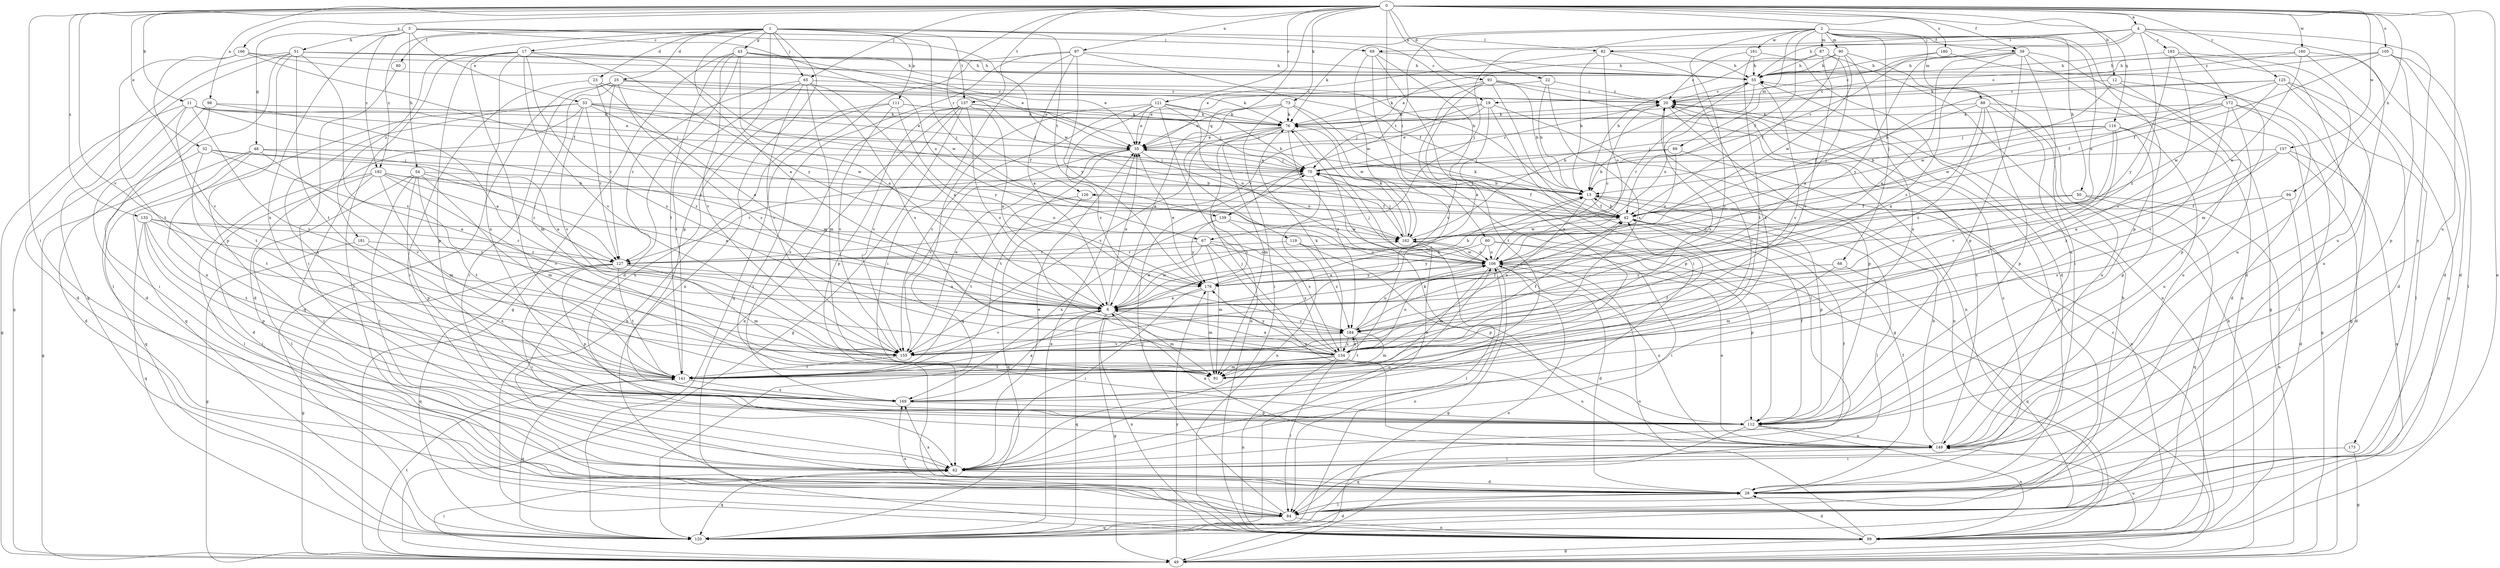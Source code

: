 strict digraph  {
0;
1;
2;
3;
4;
6;
11;
12;
13;
17;
19;
20;
22;
23;
25;
28;
32;
33;
35;
39;
42;
43;
48;
49;
50;
51;
54;
55;
60;
62;
65;
67;
68;
69;
70;
73;
76;
80;
82;
84;
87;
88;
89;
90;
91;
93;
94;
97;
98;
99;
105;
106;
111;
112;
116;
119;
120;
121;
125;
126;
127;
133;
134;
137;
139;
141;
148;
155;
157;
160;
161;
162;
166;
169;
172;
173;
176;
180;
181;
182;
183;
184;
0 -> 4  [label=a];
0 -> 11  [label=b];
0 -> 12  [label=b];
0 -> 22  [label=d];
0 -> 32  [label=e];
0 -> 39  [label=f];
0 -> 60  [label=i];
0 -> 62  [label=i];
0 -> 65  [label=j];
0 -> 73  [label=k];
0 -> 93  [label=n];
0 -> 94  [label=n];
0 -> 97  [label=n];
0 -> 98  [label=n];
0 -> 99  [label=n];
0 -> 105  [label=o];
0 -> 116  [label=q];
0 -> 119  [label=q];
0 -> 121  [label=r];
0 -> 125  [label=r];
0 -> 126  [label=r];
0 -> 133  [label=s];
0 -> 137  [label=t];
0 -> 148  [label=u];
0 -> 155  [label=v];
0 -> 157  [label=w];
0 -> 160  [label=w];
0 -> 166  [label=x];
0 -> 180  [label=z];
1 -> 6  [label=a];
1 -> 17  [label=c];
1 -> 19  [label=c];
1 -> 23  [label=d];
1 -> 25  [label=d];
1 -> 43  [label=g];
1 -> 65  [label=j];
1 -> 67  [label=j];
1 -> 80  [label=l];
1 -> 82  [label=l];
1 -> 99  [label=n];
1 -> 111  [label=p];
1 -> 112  [label=p];
1 -> 137  [label=t];
1 -> 139  [label=t];
1 -> 181  [label=z];
1 -> 182  [label=z];
2 -> 39  [label=f];
2 -> 42  [label=f];
2 -> 50  [label=h];
2 -> 67  [label=j];
2 -> 68  [label=j];
2 -> 76  [label=k];
2 -> 87  [label=m];
2 -> 88  [label=m];
2 -> 89  [label=m];
2 -> 90  [label=m];
2 -> 106  [label=o];
2 -> 112  [label=p];
2 -> 139  [label=t];
2 -> 161  [label=w];
2 -> 169  [label=x];
3 -> 33  [label=e];
3 -> 48  [label=g];
3 -> 51  [label=h];
3 -> 54  [label=h];
3 -> 69  [label=j];
3 -> 106  [label=o];
3 -> 162  [label=w];
3 -> 169  [label=x];
3 -> 182  [label=z];
4 -> 55  [label=h];
4 -> 69  [label=j];
4 -> 82  [label=l];
4 -> 126  [label=r];
4 -> 148  [label=u];
4 -> 172  [label=y];
4 -> 173  [label=y];
4 -> 183  [label=z];
4 -> 184  [label=z];
6 -> 13  [label=b];
6 -> 35  [label=e];
6 -> 49  [label=g];
6 -> 91  [label=m];
6 -> 99  [label=n];
6 -> 120  [label=q];
6 -> 155  [label=v];
6 -> 162  [label=w];
6 -> 184  [label=z];
11 -> 28  [label=d];
11 -> 35  [label=e];
11 -> 49  [label=g];
11 -> 70  [label=j];
11 -> 76  [label=k];
11 -> 141  [label=t];
11 -> 155  [label=v];
11 -> 176  [label=y];
12 -> 19  [label=c];
12 -> 49  [label=g];
12 -> 112  [label=p];
12 -> 162  [label=w];
13 -> 42  [label=f];
13 -> 70  [label=j];
13 -> 84  [label=l];
13 -> 112  [label=p];
13 -> 134  [label=s];
17 -> 35  [label=e];
17 -> 55  [label=h];
17 -> 84  [label=l];
17 -> 112  [label=p];
17 -> 134  [label=s];
17 -> 141  [label=t];
17 -> 155  [label=v];
17 -> 169  [label=x];
17 -> 176  [label=y];
19 -> 49  [label=g];
19 -> 70  [label=j];
19 -> 76  [label=k];
19 -> 99  [label=n];
19 -> 127  [label=r];
19 -> 141  [label=t];
20 -> 76  [label=k];
20 -> 112  [label=p];
20 -> 134  [label=s];
22 -> 13  [label=b];
22 -> 20  [label=c];
22 -> 35  [label=e];
22 -> 134  [label=s];
23 -> 6  [label=a];
23 -> 20  [label=c];
23 -> 35  [label=e];
23 -> 62  [label=i];
23 -> 184  [label=z];
25 -> 20  [label=c];
25 -> 62  [label=i];
25 -> 76  [label=k];
25 -> 91  [label=m];
25 -> 120  [label=q];
25 -> 127  [label=r];
25 -> 134  [label=s];
28 -> 20  [label=c];
28 -> 42  [label=f];
28 -> 84  [label=l];
28 -> 169  [label=x];
32 -> 6  [label=a];
32 -> 28  [label=d];
32 -> 70  [label=j];
32 -> 127  [label=r];
32 -> 141  [label=t];
33 -> 28  [label=d];
33 -> 35  [label=e];
33 -> 42  [label=f];
33 -> 76  [label=k];
33 -> 120  [label=q];
33 -> 127  [label=r];
33 -> 155  [label=v];
33 -> 162  [label=w];
33 -> 169  [label=x];
35 -> 70  [label=j];
35 -> 106  [label=o];
35 -> 141  [label=t];
35 -> 155  [label=v];
39 -> 6  [label=a];
39 -> 49  [label=g];
39 -> 55  [label=h];
39 -> 62  [label=i];
39 -> 99  [label=n];
39 -> 112  [label=p];
39 -> 176  [label=y];
39 -> 184  [label=z];
42 -> 13  [label=b];
42 -> 76  [label=k];
42 -> 162  [label=w];
43 -> 6  [label=a];
43 -> 13  [label=b];
43 -> 28  [label=d];
43 -> 42  [label=f];
43 -> 49  [label=g];
43 -> 55  [label=h];
43 -> 141  [label=t];
43 -> 155  [label=v];
48 -> 6  [label=a];
48 -> 49  [label=g];
48 -> 70  [label=j];
48 -> 120  [label=q];
48 -> 155  [label=v];
48 -> 169  [label=x];
49 -> 20  [label=c];
49 -> 55  [label=h];
49 -> 62  [label=i];
49 -> 106  [label=o];
49 -> 141  [label=t];
49 -> 176  [label=y];
50 -> 42  [label=f];
50 -> 99  [label=n];
50 -> 106  [label=o];
50 -> 120  [label=q];
51 -> 49  [label=g];
51 -> 55  [label=h];
51 -> 84  [label=l];
51 -> 112  [label=p];
51 -> 120  [label=q];
51 -> 134  [label=s];
51 -> 141  [label=t];
51 -> 162  [label=w];
54 -> 6  [label=a];
54 -> 13  [label=b];
54 -> 62  [label=i];
54 -> 84  [label=l];
54 -> 91  [label=m];
54 -> 112  [label=p];
54 -> 141  [label=t];
55 -> 20  [label=c];
55 -> 106  [label=o];
55 -> 127  [label=r];
55 -> 155  [label=v];
60 -> 6  [label=a];
60 -> 62  [label=i];
60 -> 106  [label=o];
60 -> 112  [label=p];
60 -> 176  [label=y];
62 -> 28  [label=d];
62 -> 35  [label=e];
62 -> 42  [label=f];
62 -> 106  [label=o];
62 -> 120  [label=q];
65 -> 6  [label=a];
65 -> 20  [label=c];
65 -> 91  [label=m];
65 -> 127  [label=r];
65 -> 134  [label=s];
65 -> 141  [label=t];
65 -> 155  [label=v];
67 -> 6  [label=a];
67 -> 91  [label=m];
67 -> 106  [label=o];
67 -> 127  [label=r];
67 -> 134  [label=s];
67 -> 148  [label=u];
68 -> 91  [label=m];
68 -> 120  [label=q];
68 -> 176  [label=y];
69 -> 55  [label=h];
69 -> 62  [label=i];
69 -> 134  [label=s];
69 -> 162  [label=w];
69 -> 169  [label=x];
70 -> 13  [label=b];
70 -> 20  [label=c];
70 -> 35  [label=e];
70 -> 42  [label=f];
70 -> 99  [label=n];
70 -> 127  [label=r];
73 -> 6  [label=a];
73 -> 35  [label=e];
73 -> 62  [label=i];
73 -> 76  [label=k];
73 -> 112  [label=p];
73 -> 162  [label=w];
76 -> 35  [label=e];
76 -> 91  [label=m];
76 -> 99  [label=n];
76 -> 141  [label=t];
76 -> 155  [label=v];
76 -> 184  [label=z];
80 -> 62  [label=i];
82 -> 13  [label=b];
82 -> 35  [label=e];
82 -> 55  [label=h];
82 -> 106  [label=o];
82 -> 155  [label=v];
84 -> 20  [label=c];
84 -> 55  [label=h];
84 -> 70  [label=j];
84 -> 99  [label=n];
84 -> 120  [label=q];
84 -> 169  [label=x];
87 -> 6  [label=a];
87 -> 13  [label=b];
87 -> 55  [label=h];
87 -> 99  [label=n];
87 -> 155  [label=v];
88 -> 6  [label=a];
88 -> 42  [label=f];
88 -> 49  [label=g];
88 -> 76  [label=k];
88 -> 112  [label=p];
88 -> 148  [label=u];
88 -> 184  [label=z];
89 -> 13  [label=b];
89 -> 70  [label=j];
89 -> 99  [label=n];
89 -> 106  [label=o];
90 -> 35  [label=e];
90 -> 42  [label=f];
90 -> 55  [label=h];
90 -> 148  [label=u];
90 -> 162  [label=w];
90 -> 169  [label=x];
91 -> 42  [label=f];
93 -> 6  [label=a];
93 -> 13  [label=b];
93 -> 20  [label=c];
93 -> 76  [label=k];
93 -> 84  [label=l];
93 -> 99  [label=n];
93 -> 155  [label=v];
94 -> 28  [label=d];
94 -> 42  [label=f];
94 -> 134  [label=s];
97 -> 6  [label=a];
97 -> 42  [label=f];
97 -> 55  [label=h];
97 -> 62  [label=i];
97 -> 84  [label=l];
97 -> 120  [label=q];
97 -> 176  [label=y];
98 -> 6  [label=a];
98 -> 28  [label=d];
98 -> 62  [label=i];
98 -> 76  [label=k];
99 -> 28  [label=d];
99 -> 49  [label=g];
99 -> 106  [label=o];
99 -> 148  [label=u];
105 -> 28  [label=d];
105 -> 42  [label=f];
105 -> 55  [label=h];
105 -> 76  [label=k];
105 -> 84  [label=l];
105 -> 112  [label=p];
106 -> 20  [label=c];
106 -> 28  [label=d];
106 -> 49  [label=g];
106 -> 70  [label=j];
106 -> 91  [label=m];
106 -> 148  [label=u];
106 -> 162  [label=w];
106 -> 176  [label=y];
111 -> 13  [label=b];
111 -> 76  [label=k];
111 -> 99  [label=n];
111 -> 148  [label=u];
111 -> 155  [label=v];
111 -> 176  [label=y];
112 -> 42  [label=f];
112 -> 99  [label=n];
112 -> 120  [label=q];
112 -> 148  [label=u];
116 -> 13  [label=b];
116 -> 35  [label=e];
116 -> 70  [label=j];
116 -> 112  [label=p];
116 -> 141  [label=t];
116 -> 148  [label=u];
116 -> 155  [label=v];
119 -> 106  [label=o];
119 -> 112  [label=p];
119 -> 127  [label=r];
119 -> 184  [label=z];
120 -> 28  [label=d];
120 -> 35  [label=e];
120 -> 106  [label=o];
121 -> 35  [label=e];
121 -> 70  [label=j];
121 -> 76  [label=k];
121 -> 99  [label=n];
121 -> 106  [label=o];
121 -> 120  [label=q];
121 -> 155  [label=v];
121 -> 184  [label=z];
125 -> 13  [label=b];
125 -> 20  [label=c];
125 -> 28  [label=d];
125 -> 42  [label=f];
125 -> 84  [label=l];
125 -> 148  [label=u];
125 -> 162  [label=w];
126 -> 42  [label=f];
126 -> 120  [label=q];
126 -> 141  [label=t];
127 -> 6  [label=a];
127 -> 49  [label=g];
127 -> 62  [label=i];
127 -> 91  [label=m];
127 -> 112  [label=p];
127 -> 120  [label=q];
127 -> 141  [label=t];
133 -> 62  [label=i];
133 -> 112  [label=p];
133 -> 120  [label=q];
133 -> 127  [label=r];
133 -> 141  [label=t];
133 -> 162  [label=w];
133 -> 176  [label=y];
134 -> 6  [label=a];
134 -> 42  [label=f];
134 -> 70  [label=j];
134 -> 76  [label=k];
134 -> 84  [label=l];
134 -> 91  [label=m];
134 -> 99  [label=n];
134 -> 106  [label=o];
134 -> 141  [label=t];
134 -> 148  [label=u];
134 -> 176  [label=y];
134 -> 184  [label=z];
137 -> 6  [label=a];
137 -> 49  [label=g];
137 -> 70  [label=j];
137 -> 76  [label=k];
137 -> 99  [label=n];
137 -> 112  [label=p];
137 -> 155  [label=v];
137 -> 169  [label=x];
137 -> 184  [label=z];
139 -> 134  [label=s];
139 -> 162  [label=w];
139 -> 169  [label=x];
139 -> 176  [label=y];
141 -> 20  [label=c];
141 -> 120  [label=q];
141 -> 169  [label=x];
148 -> 6  [label=a];
148 -> 13  [label=b];
148 -> 20  [label=c];
148 -> 62  [label=i];
148 -> 76  [label=k];
148 -> 106  [label=o];
155 -> 35  [label=e];
155 -> 141  [label=t];
157 -> 6  [label=a];
157 -> 28  [label=d];
157 -> 70  [label=j];
157 -> 99  [label=n];
157 -> 184  [label=z];
160 -> 20  [label=c];
160 -> 28  [label=d];
160 -> 55  [label=h];
160 -> 106  [label=o];
160 -> 120  [label=q];
161 -> 20  [label=c];
161 -> 28  [label=d];
161 -> 55  [label=h];
161 -> 141  [label=t];
162 -> 55  [label=h];
162 -> 70  [label=j];
162 -> 76  [label=k];
162 -> 84  [label=l];
162 -> 106  [label=o];
166 -> 35  [label=e];
166 -> 42  [label=f];
166 -> 55  [label=h];
166 -> 141  [label=t];
166 -> 155  [label=v];
169 -> 6  [label=a];
169 -> 112  [label=p];
172 -> 28  [label=d];
172 -> 70  [label=j];
172 -> 76  [label=k];
172 -> 84  [label=l];
172 -> 148  [label=u];
172 -> 155  [label=v];
172 -> 162  [label=w];
173 -> 49  [label=g];
173 -> 62  [label=i];
176 -> 6  [label=a];
176 -> 13  [label=b];
176 -> 35  [label=e];
176 -> 62  [label=i];
176 -> 91  [label=m];
180 -> 20  [label=c];
180 -> 55  [label=h];
180 -> 91  [label=m];
181 -> 49  [label=g];
181 -> 127  [label=r];
181 -> 169  [label=x];
182 -> 13  [label=b];
182 -> 28  [label=d];
182 -> 62  [label=i];
182 -> 84  [label=l];
182 -> 91  [label=m];
182 -> 106  [label=o];
182 -> 127  [label=r];
182 -> 155  [label=v];
183 -> 28  [label=d];
183 -> 55  [label=h];
183 -> 134  [label=s];
183 -> 148  [label=u];
183 -> 176  [label=y];
184 -> 42  [label=f];
184 -> 91  [label=m];
184 -> 106  [label=o];
184 -> 134  [label=s];
184 -> 141  [label=t];
184 -> 155  [label=v];
}
